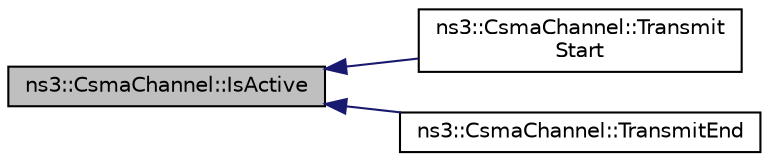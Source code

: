 digraph "ns3::CsmaChannel::IsActive"
{
  edge [fontname="Helvetica",fontsize="10",labelfontname="Helvetica",labelfontsize="10"];
  node [fontname="Helvetica",fontsize="10",shape=record];
  rankdir="LR";
  Node1 [label="ns3::CsmaChannel::IsActive",height=0.2,width=0.4,color="black", fillcolor="grey75", style="filled", fontcolor="black"];
  Node1 -> Node2 [dir="back",color="midnightblue",fontsize="10",style="solid"];
  Node2 [label="ns3::CsmaChannel::Transmit\lStart",height=0.2,width=0.4,color="black", fillcolor="white", style="filled",URL="$de/d86/classns3_1_1CsmaChannel.html#a413b29b1ffbcb8f2c4b3de3ed124dc95",tooltip="Start transmitting a packet over the channel. "];
  Node1 -> Node3 [dir="back",color="midnightblue",fontsize="10",style="solid"];
  Node3 [label="ns3::CsmaChannel::TransmitEnd",height=0.2,width=0.4,color="black", fillcolor="white", style="filled",URL="$de/d86/classns3_1_1CsmaChannel.html#a720272c5f63d9bdd32d7ca43925ee6d2",tooltip="Indicates that the net device has finished transmitting the packet over the channel. "];
}
